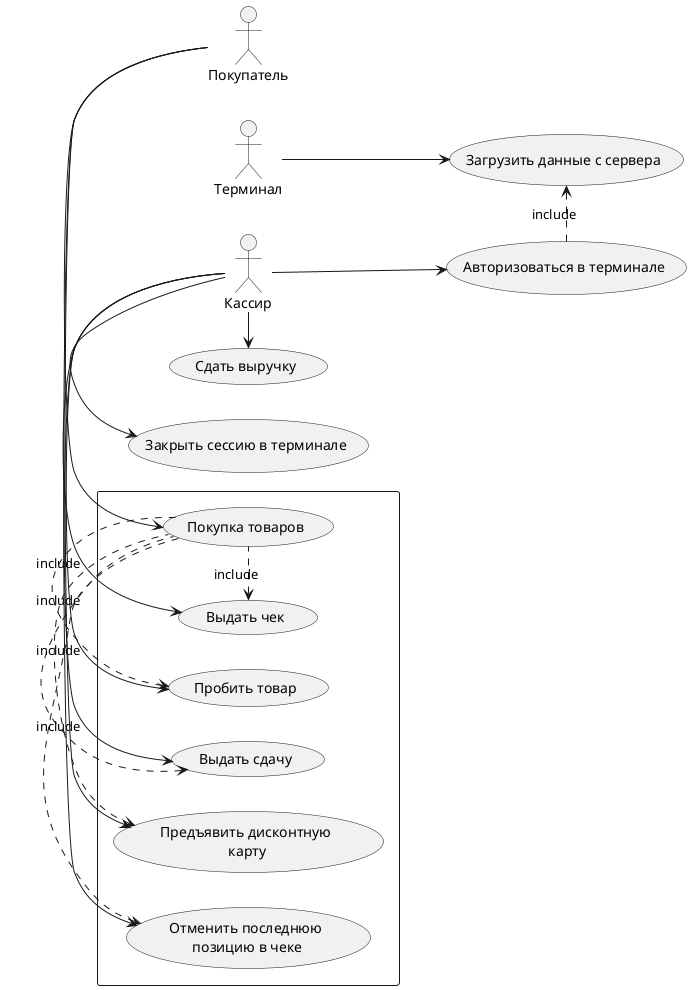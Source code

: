@startuml
left to right direction
skinparam packageStyle rectangle

actor :Покупатель: as customer
actor :Кассир: as cashier
actor :Терминал: as terminal

rectangle {
usecase buy as "Покупка товаров"
usecase get_check as "Выдать чек"
usecase add_to_check as "Пробить товар"
usecase give_change as "Выдать сдачу"
usecase show_card as "Предъявить дисконтную\n карту"
usecase cancel_item as "Отменить последнюю\n позицию в чеке"
}
usecase sign_in as "Авторизоваться в терминале"
usecase sign_out as "Закрыть сессию в терминале"
usecase submit_cash as "Сдать выручку"

usecase load_data as "Загрузить данные с сервера"

(get_check) <. (buy) : include
(add_to_check) <. (buy) : include
(give_change) <. (buy) : include
(show_card) <. (buy) : include
(cancel_item) <. (buy) : include

(load_data) <. (sign_in) : include

customer -> (buy)
customer -> (cancel_item)
customer -> (show_card)

cashier -> (get_check)
cashier -> (add_to_check)
cashier -> (give_change)
cashier --> (sign_in)
cashier -> (sign_out)
cashier -> (submit_cash)

terminal --> (load_data)

@enduml
